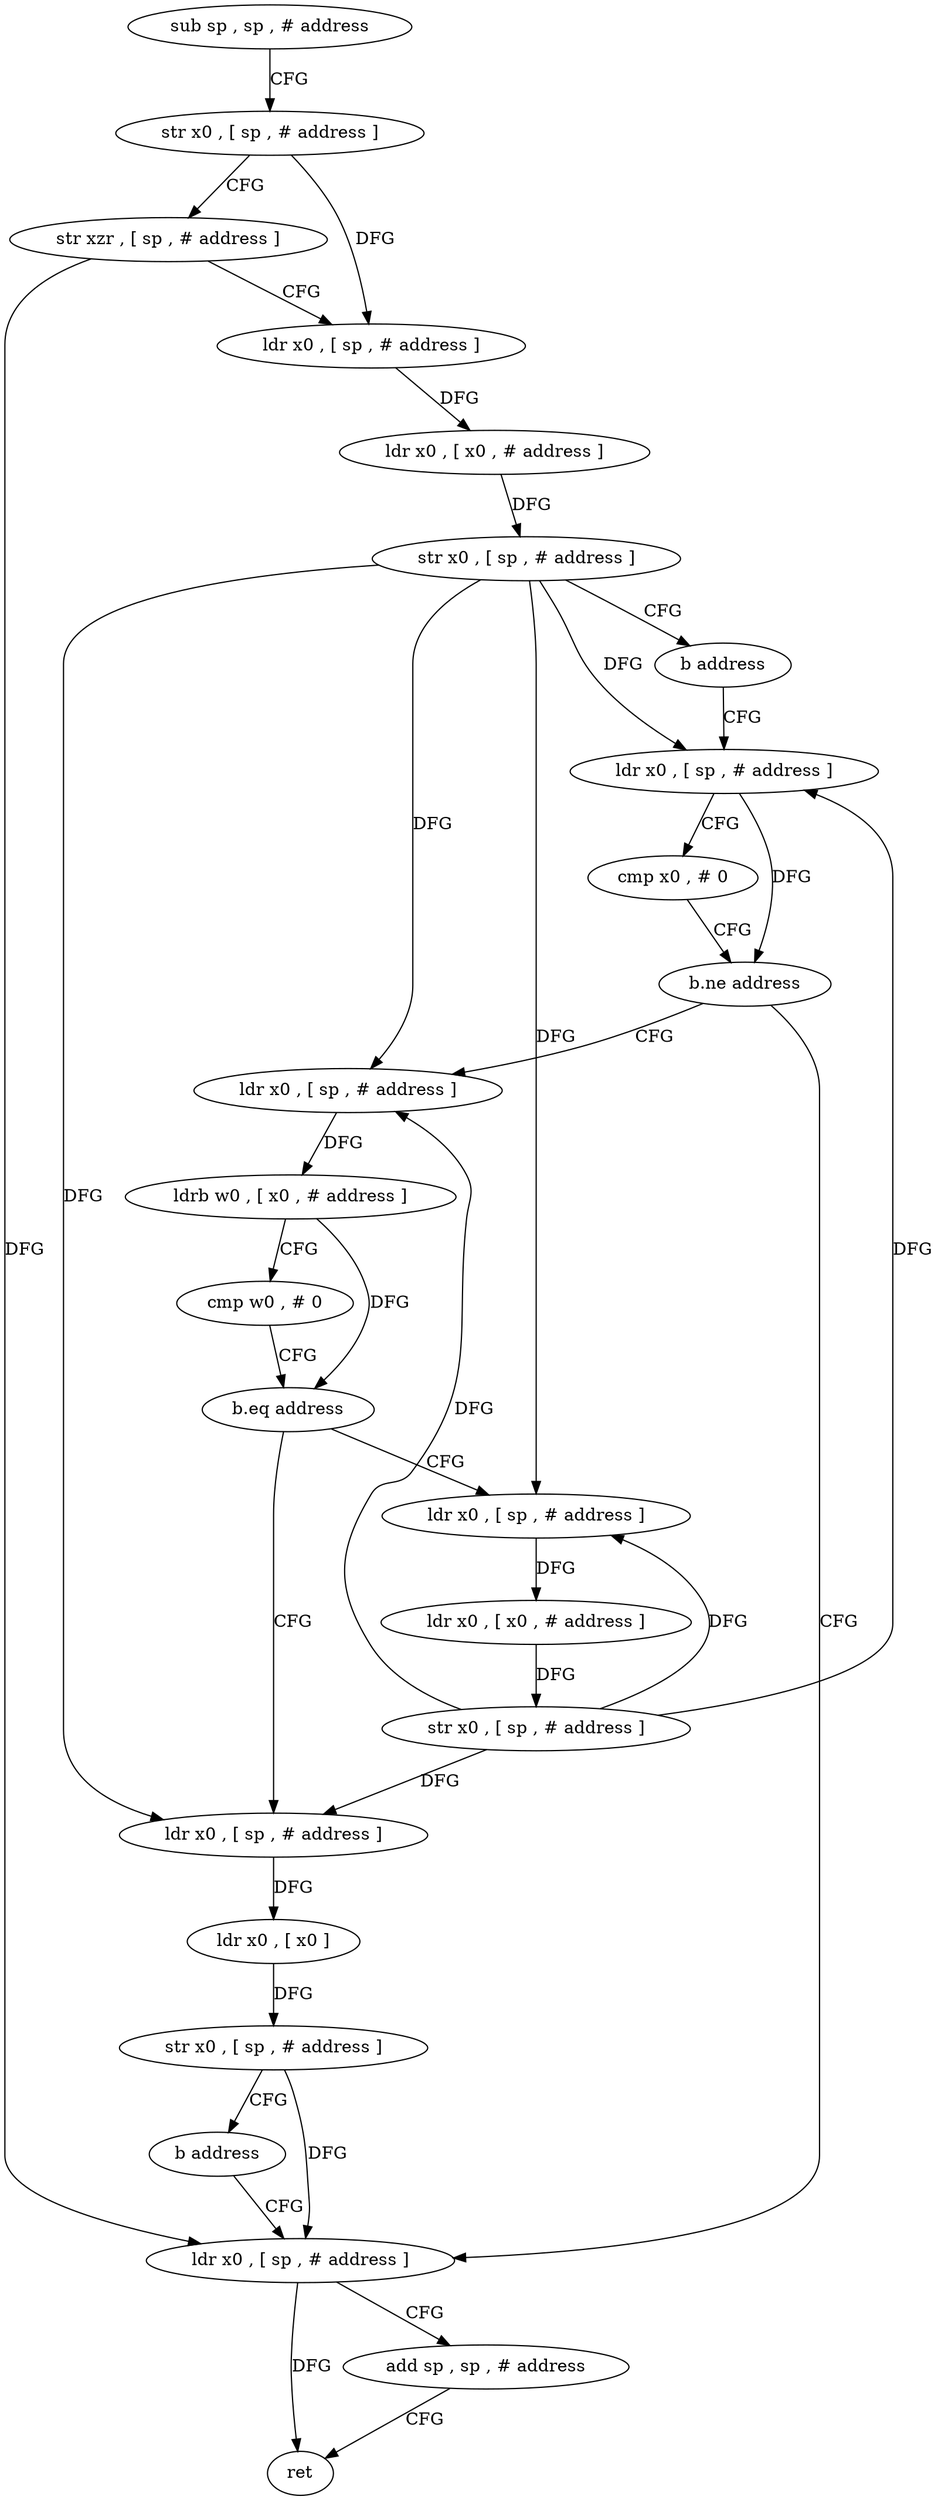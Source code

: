 digraph "func" {
"103196" [label = "sub sp , sp , # address" ]
"103200" [label = "str x0 , [ sp , # address ]" ]
"103204" [label = "str xzr , [ sp , # address ]" ]
"103208" [label = "ldr x0 , [ sp , # address ]" ]
"103212" [label = "ldr x0 , [ x0 , # address ]" ]
"103216" [label = "str x0 , [ sp , # address ]" ]
"103220" [label = "b address" ]
"103268" [label = "ldr x0 , [ sp , # address ]" ]
"103272" [label = "cmp x0 , # 0" ]
"103276" [label = "b.ne address" ]
"103224" [label = "ldr x0 , [ sp , # address ]" ]
"103280" [label = "ldr x0 , [ sp , # address ]" ]
"103228" [label = "ldrb w0 , [ x0 , # address ]" ]
"103232" [label = "cmp w0 , # 0" ]
"103236" [label = "b.eq address" ]
"103256" [label = "ldr x0 , [ sp , # address ]" ]
"103240" [label = "ldr x0 , [ sp , # address ]" ]
"103284" [label = "add sp , sp , # address" ]
"103288" [label = "ret" ]
"103260" [label = "ldr x0 , [ x0 , # address ]" ]
"103264" [label = "str x0 , [ sp , # address ]" ]
"103244" [label = "ldr x0 , [ x0 ]" ]
"103248" [label = "str x0 , [ sp , # address ]" ]
"103252" [label = "b address" ]
"103196" -> "103200" [ label = "CFG" ]
"103200" -> "103204" [ label = "CFG" ]
"103200" -> "103208" [ label = "DFG" ]
"103204" -> "103208" [ label = "CFG" ]
"103204" -> "103280" [ label = "DFG" ]
"103208" -> "103212" [ label = "DFG" ]
"103212" -> "103216" [ label = "DFG" ]
"103216" -> "103220" [ label = "CFG" ]
"103216" -> "103268" [ label = "DFG" ]
"103216" -> "103224" [ label = "DFG" ]
"103216" -> "103256" [ label = "DFG" ]
"103216" -> "103240" [ label = "DFG" ]
"103220" -> "103268" [ label = "CFG" ]
"103268" -> "103272" [ label = "CFG" ]
"103268" -> "103276" [ label = "DFG" ]
"103272" -> "103276" [ label = "CFG" ]
"103276" -> "103224" [ label = "CFG" ]
"103276" -> "103280" [ label = "CFG" ]
"103224" -> "103228" [ label = "DFG" ]
"103280" -> "103284" [ label = "CFG" ]
"103280" -> "103288" [ label = "DFG" ]
"103228" -> "103232" [ label = "CFG" ]
"103228" -> "103236" [ label = "DFG" ]
"103232" -> "103236" [ label = "CFG" ]
"103236" -> "103256" [ label = "CFG" ]
"103236" -> "103240" [ label = "CFG" ]
"103256" -> "103260" [ label = "DFG" ]
"103240" -> "103244" [ label = "DFG" ]
"103284" -> "103288" [ label = "CFG" ]
"103260" -> "103264" [ label = "DFG" ]
"103264" -> "103268" [ label = "DFG" ]
"103264" -> "103224" [ label = "DFG" ]
"103264" -> "103256" [ label = "DFG" ]
"103264" -> "103240" [ label = "DFG" ]
"103244" -> "103248" [ label = "DFG" ]
"103248" -> "103252" [ label = "CFG" ]
"103248" -> "103280" [ label = "DFG" ]
"103252" -> "103280" [ label = "CFG" ]
}
